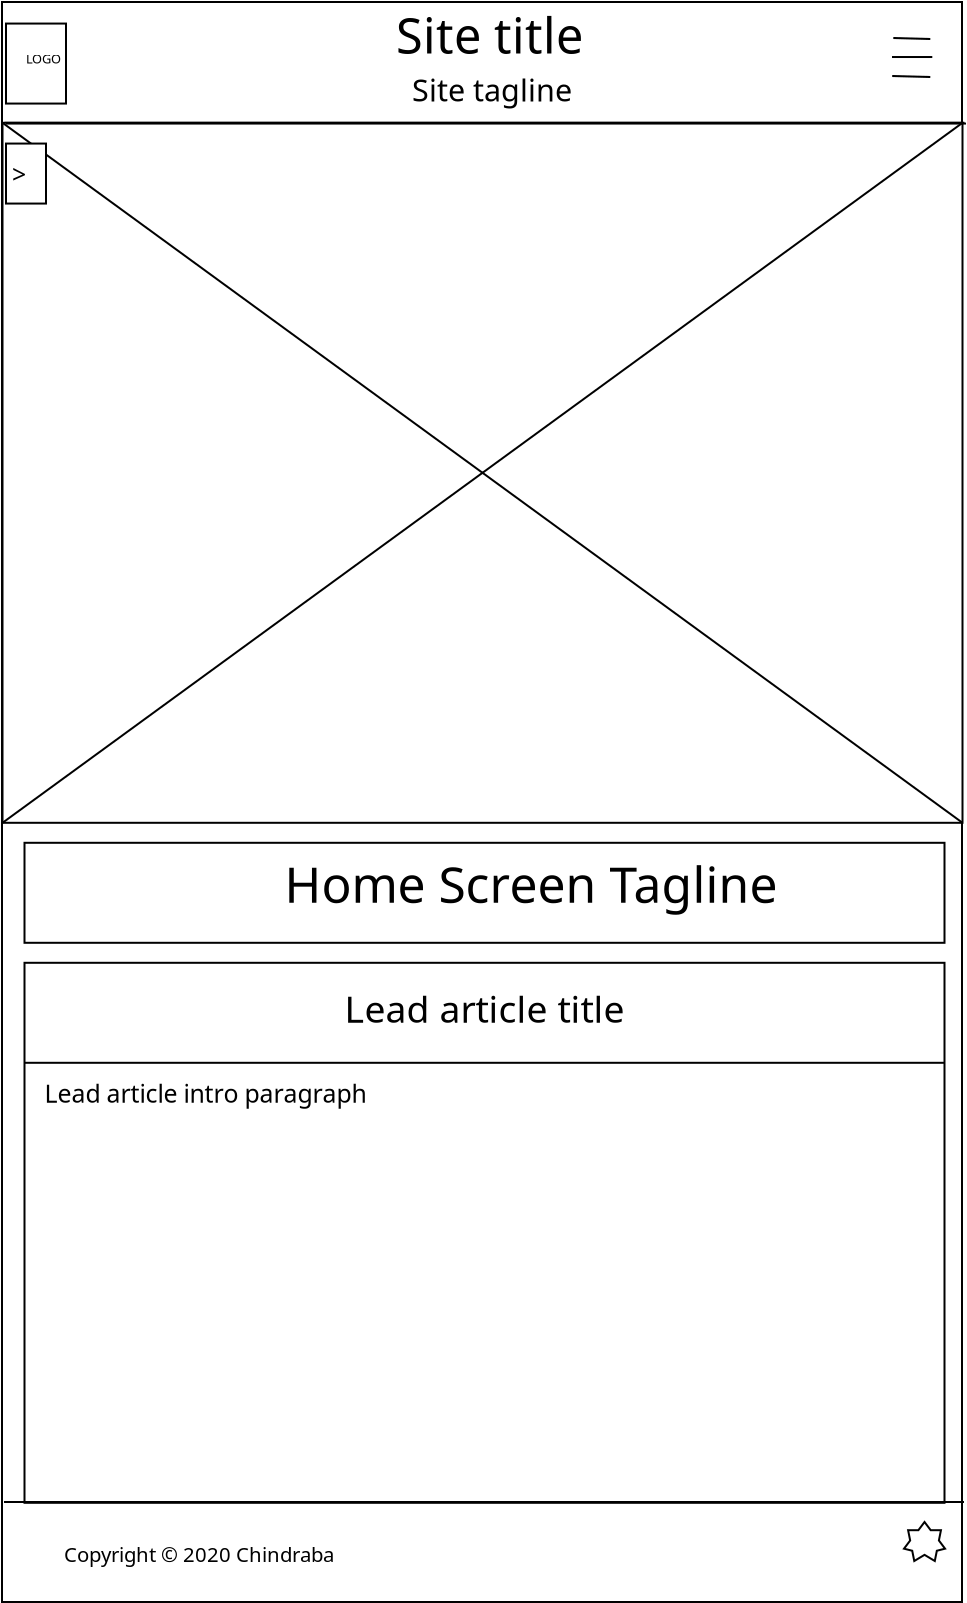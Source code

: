 <?xml version="1.0" encoding="UTF-8"?>
<dia:diagram xmlns:dia="http://www.lysator.liu.se/~alla/dia/">
  <dia:layer name="Background" visible="true" active="true">
    <dia:object type="Standard - Box" version="0" id="O0">
      <dia:attribute name="obj_pos">
        <dia:point val="-0.125,-0.04"/>
      </dia:attribute>
      <dia:attribute name="obj_bb">
        <dia:rectangle val="-0.175,-0.09;47.925,80.01"/>
      </dia:attribute>
      <dia:attribute name="elem_corner">
        <dia:point val="-0.125,-0.04"/>
      </dia:attribute>
      <dia:attribute name="elem_width">
        <dia:real val="48"/>
      </dia:attribute>
      <dia:attribute name="elem_height">
        <dia:real val="80"/>
      </dia:attribute>
      <dia:attribute name="show_background">
        <dia:boolean val="true"/>
      </dia:attribute>
    </dia:object>
    <dia:object type="Standard - Line" version="0" id="O1">
      <dia:attribute name="obj_pos">
        <dia:point val="0,6"/>
      </dia:attribute>
      <dia:attribute name="obj_bb">
        <dia:rectangle val="-0.05,5.95;48.05,6.05"/>
      </dia:attribute>
      <dia:attribute name="conn_endpoints">
        <dia:point val="0,6"/>
        <dia:point val="48,6"/>
      </dia:attribute>
      <dia:attribute name="numcp">
        <dia:int val="1"/>
      </dia:attribute>
    </dia:object>
    <dia:object type="Standard - Box" version="0" id="O2">
      <dia:attribute name="obj_pos">
        <dia:point val="1,42"/>
      </dia:attribute>
      <dia:attribute name="obj_bb">
        <dia:rectangle val="0.95,41.95;47.05,47.05"/>
      </dia:attribute>
      <dia:attribute name="elem_corner">
        <dia:point val="1,42"/>
      </dia:attribute>
      <dia:attribute name="elem_width">
        <dia:real val="46"/>
      </dia:attribute>
      <dia:attribute name="elem_height">
        <dia:real val="5"/>
      </dia:attribute>
      <dia:attribute name="show_background">
        <dia:boolean val="true"/>
      </dia:attribute>
    </dia:object>
    <dia:object type="Standard - Box" version="0" id="O3">
      <dia:attribute name="obj_pos">
        <dia:point val="1,48"/>
      </dia:attribute>
      <dia:attribute name="obj_bb">
        <dia:rectangle val="0.95,47.95;47.05,75.05"/>
      </dia:attribute>
      <dia:attribute name="elem_corner">
        <dia:point val="1,48"/>
      </dia:attribute>
      <dia:attribute name="elem_width">
        <dia:real val="46"/>
      </dia:attribute>
      <dia:attribute name="elem_height">
        <dia:real val="27"/>
      </dia:attribute>
      <dia:attribute name="show_background">
        <dia:boolean val="true"/>
      </dia:attribute>
    </dia:object>
    <dia:object type="Standard - Text" version="1" id="O4">
      <dia:attribute name="obj_pos">
        <dia:point val="14,45"/>
      </dia:attribute>
      <dia:attribute name="obj_bb">
        <dia:rectangle val="14,42.696;37.458,45.606"/>
      </dia:attribute>
      <dia:attribute name="text">
        <dia:composite type="text">
          <dia:attribute name="string">
            <dia:string>#Home Screen Tagline#</dia:string>
          </dia:attribute>
          <dia:attribute name="font">
            <dia:font family="sans" style="0" name="Helvetica"/>
          </dia:attribute>
          <dia:attribute name="height">
            <dia:real val="3.104"/>
          </dia:attribute>
          <dia:attribute name="pos">
            <dia:point val="14,45"/>
          </dia:attribute>
          <dia:attribute name="color">
            <dia:color val="#000000"/>
          </dia:attribute>
          <dia:attribute name="alignment">
            <dia:enum val="0"/>
          </dia:attribute>
        </dia:composite>
      </dia:attribute>
      <dia:attribute name="valign">
        <dia:enum val="3"/>
      </dia:attribute>
    </dia:object>
    <dia:object type="Standard - Line" version="0" id="O5">
      <dia:attribute name="obj_pos">
        <dia:point val="1,53"/>
      </dia:attribute>
      <dia:attribute name="obj_bb">
        <dia:rectangle val="0.95,52.95;47.05,53.05"/>
      </dia:attribute>
      <dia:attribute name="conn_endpoints">
        <dia:point val="1,53"/>
        <dia:point val="47,53"/>
      </dia:attribute>
      <dia:attribute name="numcp">
        <dia:int val="1"/>
      </dia:attribute>
    </dia:object>
    <dia:object type="Standard - Text" version="1" id="O6">
      <dia:attribute name="obj_pos">
        <dia:point val="17,51"/>
      </dia:attribute>
      <dia:attribute name="obj_bb">
        <dia:rectangle val="17,49.272;30.258,51.455"/>
      </dia:attribute>
      <dia:attribute name="text">
        <dia:composite type="text">
          <dia:attribute name="string">
            <dia:string>#Lead article title#</dia:string>
          </dia:attribute>
          <dia:attribute name="font">
            <dia:font family="sans" style="0" name="Helvetica"/>
          </dia:attribute>
          <dia:attribute name="height">
            <dia:real val="2.328"/>
          </dia:attribute>
          <dia:attribute name="pos">
            <dia:point val="17,51"/>
          </dia:attribute>
          <dia:attribute name="color">
            <dia:color val="#000000"/>
          </dia:attribute>
          <dia:attribute name="alignment">
            <dia:enum val="0"/>
          </dia:attribute>
        </dia:composite>
      </dia:attribute>
      <dia:attribute name="valign">
        <dia:enum val="3"/>
      </dia:attribute>
    </dia:object>
    <dia:object type="Standard - Text" version="1" id="O7">
      <dia:attribute name="obj_pos">
        <dia:point val="2,55"/>
      </dia:attribute>
      <dia:attribute name="obj_bb">
        <dia:rectangle val="2,53.848;17.172,55.303"/>
      </dia:attribute>
      <dia:attribute name="text">
        <dia:composite type="text">
          <dia:attribute name="string">
            <dia:string>#Lead article intro paragraph#</dia:string>
          </dia:attribute>
          <dia:attribute name="font">
            <dia:font family="sans" style="0" name="Helvetica"/>
          </dia:attribute>
          <dia:attribute name="height">
            <dia:real val="1.552"/>
          </dia:attribute>
          <dia:attribute name="pos">
            <dia:point val="2,55"/>
          </dia:attribute>
          <dia:attribute name="color">
            <dia:color val="#000000"/>
          </dia:attribute>
          <dia:attribute name="alignment">
            <dia:enum val="0"/>
          </dia:attribute>
        </dia:composite>
      </dia:attribute>
      <dia:attribute name="valign">
        <dia:enum val="3"/>
      </dia:attribute>
    </dia:object>
    <dia:group>
      <dia:object type="Standard - Line" version="0" id="O8">
        <dia:attribute name="obj_pos">
          <dia:point val="-0.025,74.96"/>
        </dia:attribute>
        <dia:attribute name="obj_bb">
          <dia:rectangle val="-0.075,74.91;48.025,75.01"/>
        </dia:attribute>
        <dia:attribute name="conn_endpoints">
          <dia:point val="-0.025,74.96"/>
          <dia:point val="47.975,74.96"/>
        </dia:attribute>
        <dia:attribute name="numcp">
          <dia:int val="1"/>
        </dia:attribute>
      </dia:object>
      <dia:object type="Geometric - Seven Point Star" version="1" id="O9">
        <dia:attribute name="obj_pos">
          <dia:point val="44.975,75.96"/>
        </dia:attribute>
        <dia:attribute name="obj_bb">
          <dia:rectangle val="44.89,75.877;47.113,77.989"/>
        </dia:attribute>
        <dia:attribute name="meta">
          <dia:composite type="dict"/>
        </dia:attribute>
        <dia:attribute name="elem_corner">
          <dia:point val="44.975,75.96"/>
        </dia:attribute>
        <dia:attribute name="elem_width">
          <dia:real val="2.053"/>
        </dia:attribute>
        <dia:attribute name="elem_height">
          <dia:real val="1.95"/>
        </dia:attribute>
        <dia:attribute name="line_width">
          <dia:real val="0.1"/>
        </dia:attribute>
        <dia:attribute name="line_colour">
          <dia:color val="#000000"/>
        </dia:attribute>
        <dia:attribute name="fill_colour">
          <dia:color val="#ffffff"/>
        </dia:attribute>
        <dia:attribute name="show_background">
          <dia:boolean val="true"/>
        </dia:attribute>
        <dia:attribute name="line_style">
          <dia:enum val="0"/>
          <dia:real val="1"/>
        </dia:attribute>
        <dia:attribute name="flip_horizontal">
          <dia:boolean val="false"/>
        </dia:attribute>
        <dia:attribute name="flip_vertical">
          <dia:boolean val="false"/>
        </dia:attribute>
        <dia:attribute name="subscale">
          <dia:real val="0.0"/>
        </dia:attribute>
      </dia:object>
      <dia:object type="Standard - Text" version="1" id="O10">
        <dia:attribute name="obj_pos">
          <dia:point val="2.975,77.96"/>
        </dia:attribute>
        <dia:attribute name="obj_bb">
          <dia:rectangle val="2.975,77.017;15.755,78.208"/>
        </dia:attribute>
        <dia:attribute name="text">
          <dia:composite type="text">
            <dia:attribute name="string">
              <dia:string>#Copyright © 2020 Chindraba#</dia:string>
            </dia:attribute>
            <dia:attribute name="font">
              <dia:font family="sans" style="0" name="Helvetica"/>
            </dia:attribute>
            <dia:attribute name="height">
              <dia:real val="1.27"/>
            </dia:attribute>
            <dia:attribute name="pos">
              <dia:point val="2.975,77.96"/>
            </dia:attribute>
            <dia:attribute name="color">
              <dia:color val="#000000"/>
            </dia:attribute>
            <dia:attribute name="alignment">
              <dia:enum val="0"/>
            </dia:attribute>
          </dia:composite>
        </dia:attribute>
        <dia:attribute name="valign">
          <dia:enum val="3"/>
        </dia:attribute>
      </dia:object>
    </dia:group>
    <dia:group>
      <dia:object type="Standard - Line" version="0" id="O11">
        <dia:attribute name="obj_pos">
          <dia:point val="44.44,1.761"/>
        </dia:attribute>
        <dia:attribute name="obj_bb">
          <dia:rectangle val="44.389,1.71;46.341,1.863"/>
        </dia:attribute>
        <dia:attribute name="conn_endpoints">
          <dia:point val="44.44,1.761"/>
          <dia:point val="46.29,1.811"/>
        </dia:attribute>
        <dia:attribute name="numcp">
          <dia:int val="1"/>
        </dia:attribute>
      </dia:object>
      <dia:object type="Standard - Line" version="0" id="O12">
        <dia:attribute name="obj_pos">
          <dia:point val="44.375,2.711"/>
        </dia:attribute>
        <dia:attribute name="obj_bb">
          <dia:rectangle val="44.325,2.661;46.44,2.761"/>
        </dia:attribute>
        <dia:attribute name="conn_endpoints">
          <dia:point val="44.375,2.711"/>
          <dia:point val="46.39,2.711"/>
        </dia:attribute>
        <dia:attribute name="numcp">
          <dia:int val="1"/>
        </dia:attribute>
      </dia:object>
      <dia:object type="Standard - Line" version="0" id="O13">
        <dia:attribute name="obj_pos">
          <dia:point val="44.385,3.661"/>
        </dia:attribute>
        <dia:attribute name="obj_bb">
          <dia:rectangle val="44.334,3.61;46.341,3.763"/>
        </dia:attribute>
        <dia:attribute name="conn_endpoints">
          <dia:point val="44.385,3.661"/>
          <dia:point val="46.29,3.711"/>
        </dia:attribute>
        <dia:attribute name="numcp">
          <dia:int val="1"/>
        </dia:attribute>
      </dia:object>
    </dia:group>
    <dia:group>
      <dia:object type="Standard - Box" version="0" id="O14">
        <dia:attribute name="obj_pos">
          <dia:point val="-0.1,6"/>
        </dia:attribute>
        <dia:attribute name="obj_bb">
          <dia:rectangle val="-0.15,5.95;47.95,41.05"/>
        </dia:attribute>
        <dia:attribute name="elem_corner">
          <dia:point val="-0.1,6"/>
        </dia:attribute>
        <dia:attribute name="elem_width">
          <dia:real val="48"/>
        </dia:attribute>
        <dia:attribute name="elem_height">
          <dia:real val="35"/>
        </dia:attribute>
        <dia:attribute name="show_background">
          <dia:boolean val="true"/>
        </dia:attribute>
      </dia:object>
      <dia:object type="Standard - Line" version="0" id="O15">
        <dia:attribute name="obj_pos">
          <dia:point val="-0.1,41"/>
        </dia:attribute>
        <dia:attribute name="obj_bb">
          <dia:rectangle val="-0.17,5.93;47.97,41.07"/>
        </dia:attribute>
        <dia:attribute name="conn_endpoints">
          <dia:point val="-0.1,41"/>
          <dia:point val="47.9,6"/>
        </dia:attribute>
        <dia:attribute name="numcp">
          <dia:int val="1"/>
        </dia:attribute>
        <dia:connections>
          <dia:connection handle="0" to="O14" connection="5"/>
          <dia:connection handle="1" to="O14" connection="2"/>
        </dia:connections>
      </dia:object>
      <dia:object type="Standard - Line" version="0" id="O16">
        <dia:attribute name="obj_pos">
          <dia:point val="-0.1,6"/>
        </dia:attribute>
        <dia:attribute name="obj_bb">
          <dia:rectangle val="-0.17,5.93;47.97,41.07"/>
        </dia:attribute>
        <dia:attribute name="conn_endpoints">
          <dia:point val="-0.1,6"/>
          <dia:point val="47.9,41"/>
        </dia:attribute>
        <dia:attribute name="numcp">
          <dia:int val="1"/>
        </dia:attribute>
        <dia:connections>
          <dia:connection handle="0" to="O14" connection="0"/>
          <dia:connection handle="1" to="O14" connection="7"/>
        </dia:connections>
      </dia:object>
    </dia:group>
    <dia:group>
      <dia:object type="Standard - Box" version="0" id="O17">
        <dia:attribute name="obj_pos">
          <dia:point val="0.075,7.038"/>
        </dia:attribute>
        <dia:attribute name="obj_bb">
          <dia:rectangle val="0.025,6.988;2.125,10.088"/>
        </dia:attribute>
        <dia:attribute name="elem_corner">
          <dia:point val="0.075,7.038"/>
        </dia:attribute>
        <dia:attribute name="elem_width">
          <dia:real val="2"/>
        </dia:attribute>
        <dia:attribute name="elem_height">
          <dia:real val="3"/>
        </dia:attribute>
        <dia:attribute name="show_background">
          <dia:boolean val="true"/>
        </dia:attribute>
      </dia:object>
      <dia:object type="Standard - Text" version="1" id="O18">
        <dia:attribute name="obj_pos">
          <dia:point val="0.075,9.038"/>
        </dia:attribute>
        <dia:attribute name="obj_bb">
          <dia:rectangle val="0.075,7.886;1.032,9.341"/>
        </dia:attribute>
        <dia:attribute name="text">
          <dia:composite type="text">
            <dia:attribute name="string">
              <dia:string># &gt;#</dia:string>
            </dia:attribute>
            <dia:attribute name="font">
              <dia:font family="sans" style="0" name="Helvetica"/>
            </dia:attribute>
            <dia:attribute name="height">
              <dia:real val="1.552"/>
            </dia:attribute>
            <dia:attribute name="pos">
              <dia:point val="0.075,9.038"/>
            </dia:attribute>
            <dia:attribute name="color">
              <dia:color val="#000000"/>
            </dia:attribute>
            <dia:attribute name="alignment">
              <dia:enum val="0"/>
            </dia:attribute>
          </dia:composite>
        </dia:attribute>
        <dia:attribute name="valign">
          <dia:enum val="3"/>
        </dia:attribute>
      </dia:object>
    </dia:group>
    <dia:object type="Standard - Line" version="0" id="O19">
      <dia:attribute name="obj_pos">
        <dia:point val="0.075,6.038"/>
      </dia:attribute>
      <dia:attribute name="obj_bb">
        <dia:rectangle val="0.025,5.988;48.125,6.088"/>
      </dia:attribute>
      <dia:attribute name="conn_endpoints">
        <dia:point val="0.075,6.038"/>
        <dia:point val="48.075,6.038"/>
      </dia:attribute>
      <dia:attribute name="numcp">
        <dia:int val="1"/>
      </dia:attribute>
    </dia:object>
    <dia:group>
      <dia:object type="Standard - Box" version="0" id="O20">
        <dia:attribute name="obj_pos">
          <dia:point val="0.075,1.038"/>
        </dia:attribute>
        <dia:attribute name="obj_bb">
          <dia:rectangle val="0.025,0.988;3.125,5.088"/>
        </dia:attribute>
        <dia:attribute name="elem_corner">
          <dia:point val="0.075,1.038"/>
        </dia:attribute>
        <dia:attribute name="elem_width">
          <dia:real val="3"/>
        </dia:attribute>
        <dia:attribute name="elem_height">
          <dia:real val="4"/>
        </dia:attribute>
        <dia:attribute name="show_background">
          <dia:boolean val="true"/>
        </dia:attribute>
      </dia:object>
      <dia:object type="Standard - Text" version="1" id="O21">
        <dia:attribute name="obj_pos">
          <dia:point val="1.075,3.038"/>
        </dia:attribute>
        <dia:attribute name="obj_bb">
          <dia:rectangle val="1.075,2.444;2.715,3.194"/>
        </dia:attribute>
        <dia:attribute name="text">
          <dia:composite type="text">
            <dia:attribute name="string">
              <dia:string>#LOGO#</dia:string>
            </dia:attribute>
            <dia:attribute name="font">
              <dia:font family="sans" style="0" name="Helvetica"/>
            </dia:attribute>
            <dia:attribute name="height">
              <dia:real val="0.8"/>
            </dia:attribute>
            <dia:attribute name="pos">
              <dia:point val="1.075,3.038"/>
            </dia:attribute>
            <dia:attribute name="color">
              <dia:color val="#000000"/>
            </dia:attribute>
            <dia:attribute name="alignment">
              <dia:enum val="0"/>
            </dia:attribute>
          </dia:composite>
        </dia:attribute>
        <dia:attribute name="valign">
          <dia:enum val="3"/>
        </dia:attribute>
      </dia:object>
    </dia:group>
    <dia:group>
      <dia:object type="Standard - Text" version="1" id="O22">
        <dia:attribute name="obj_pos">
          <dia:point val="19.575,2.538"/>
        </dia:attribute>
        <dia:attribute name="obj_bb">
          <dia:rectangle val="19.575,0.286;28.348,3.131"/>
        </dia:attribute>
        <dia:attribute name="text">
          <dia:composite type="text">
            <dia:attribute name="string">
              <dia:string>#Site title#</dia:string>
            </dia:attribute>
            <dia:attribute name="font">
              <dia:font family="sans" style="0" name="Helvetica"/>
            </dia:attribute>
            <dia:attribute name="height">
              <dia:real val="3.034"/>
            </dia:attribute>
            <dia:attribute name="pos">
              <dia:point val="19.575,2.538"/>
            </dia:attribute>
            <dia:attribute name="color">
              <dia:color val="#000000"/>
            </dia:attribute>
            <dia:attribute name="alignment">
              <dia:enum val="0"/>
            </dia:attribute>
          </dia:composite>
        </dia:attribute>
        <dia:attribute name="valign">
          <dia:enum val="3"/>
        </dia:attribute>
      </dia:object>
      <dia:object type="Standard - Text" version="1" id="O23">
        <dia:attribute name="obj_pos">
          <dia:point val="20.375,4.938"/>
        </dia:attribute>
        <dia:attribute name="obj_bb">
          <dia:rectangle val="20.375,3.524;27.905,5.31"/>
        </dia:attribute>
        <dia:attribute name="text">
          <dia:composite type="text">
            <dia:attribute name="string">
              <dia:string>#Site tagline#</dia:string>
            </dia:attribute>
            <dia:attribute name="font">
              <dia:font family="sans" style="0" name="Helvetica"/>
            </dia:attribute>
            <dia:attribute name="height">
              <dia:real val="1.905"/>
            </dia:attribute>
            <dia:attribute name="pos">
              <dia:point val="20.375,4.938"/>
            </dia:attribute>
            <dia:attribute name="color">
              <dia:color val="#000000"/>
            </dia:attribute>
            <dia:attribute name="alignment">
              <dia:enum val="0"/>
            </dia:attribute>
          </dia:composite>
        </dia:attribute>
        <dia:attribute name="valign">
          <dia:enum val="3"/>
        </dia:attribute>
      </dia:object>
    </dia:group>
  </dia:layer>
</dia:diagram>
